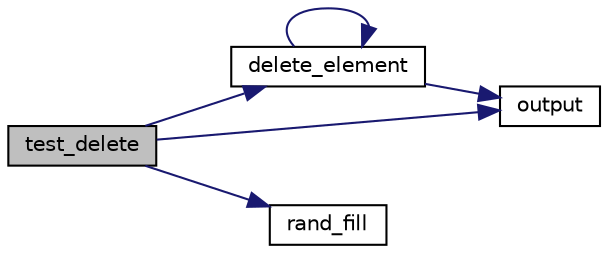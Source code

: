 digraph "test_delete"
{
 // LATEX_PDF_SIZE
  edge [fontname="Helvetica",fontsize="10",labelfontname="Helvetica",labelfontsize="10"];
  node [fontname="Helvetica",fontsize="10",shape=record];
  rankdir="LR";
  Node1 [label="test_delete",height=0.2,width=0.4,color="black", fillcolor="grey75", style="filled", fontcolor="black",tooltip=" "];
  Node1 -> Node2 [color="midnightblue",fontsize="10",style="solid",fontname="Helvetica"];
  Node2 [label="delete_element",height=0.2,width=0.4,color="black", fillcolor="white", style="filled",URL="$lib_8c.html#aa75a958b6ce3e10f3f3e093bd71ebae3",tooltip="@function delete_element"];
  Node2 -> Node2 [color="midnightblue",fontsize="10",style="solid",fontname="Helvetica"];
  Node2 -> Node3 [color="midnightblue",fontsize="10",style="solid",fontname="Helvetica"];
  Node3 [label="output",height=0.2,width=0.4,color="black", fillcolor="white", style="filled",URL="$lib_8c.html#af1530fafef1b36d4b95803e084f6b1d7",tooltip="@function output"];
  Node1 -> Node3 [color="midnightblue",fontsize="10",style="solid",fontname="Helvetica"];
  Node1 -> Node4 [color="midnightblue",fontsize="10",style="solid",fontname="Helvetica"];
  Node4 [label="rand_fill",height=0.2,width=0.4,color="black", fillcolor="white", style="filled",URL="$lib_8c.html#a5d7d5ad12b2941e3859e9b688a18be79",tooltip="@function rand_fill"];
}
